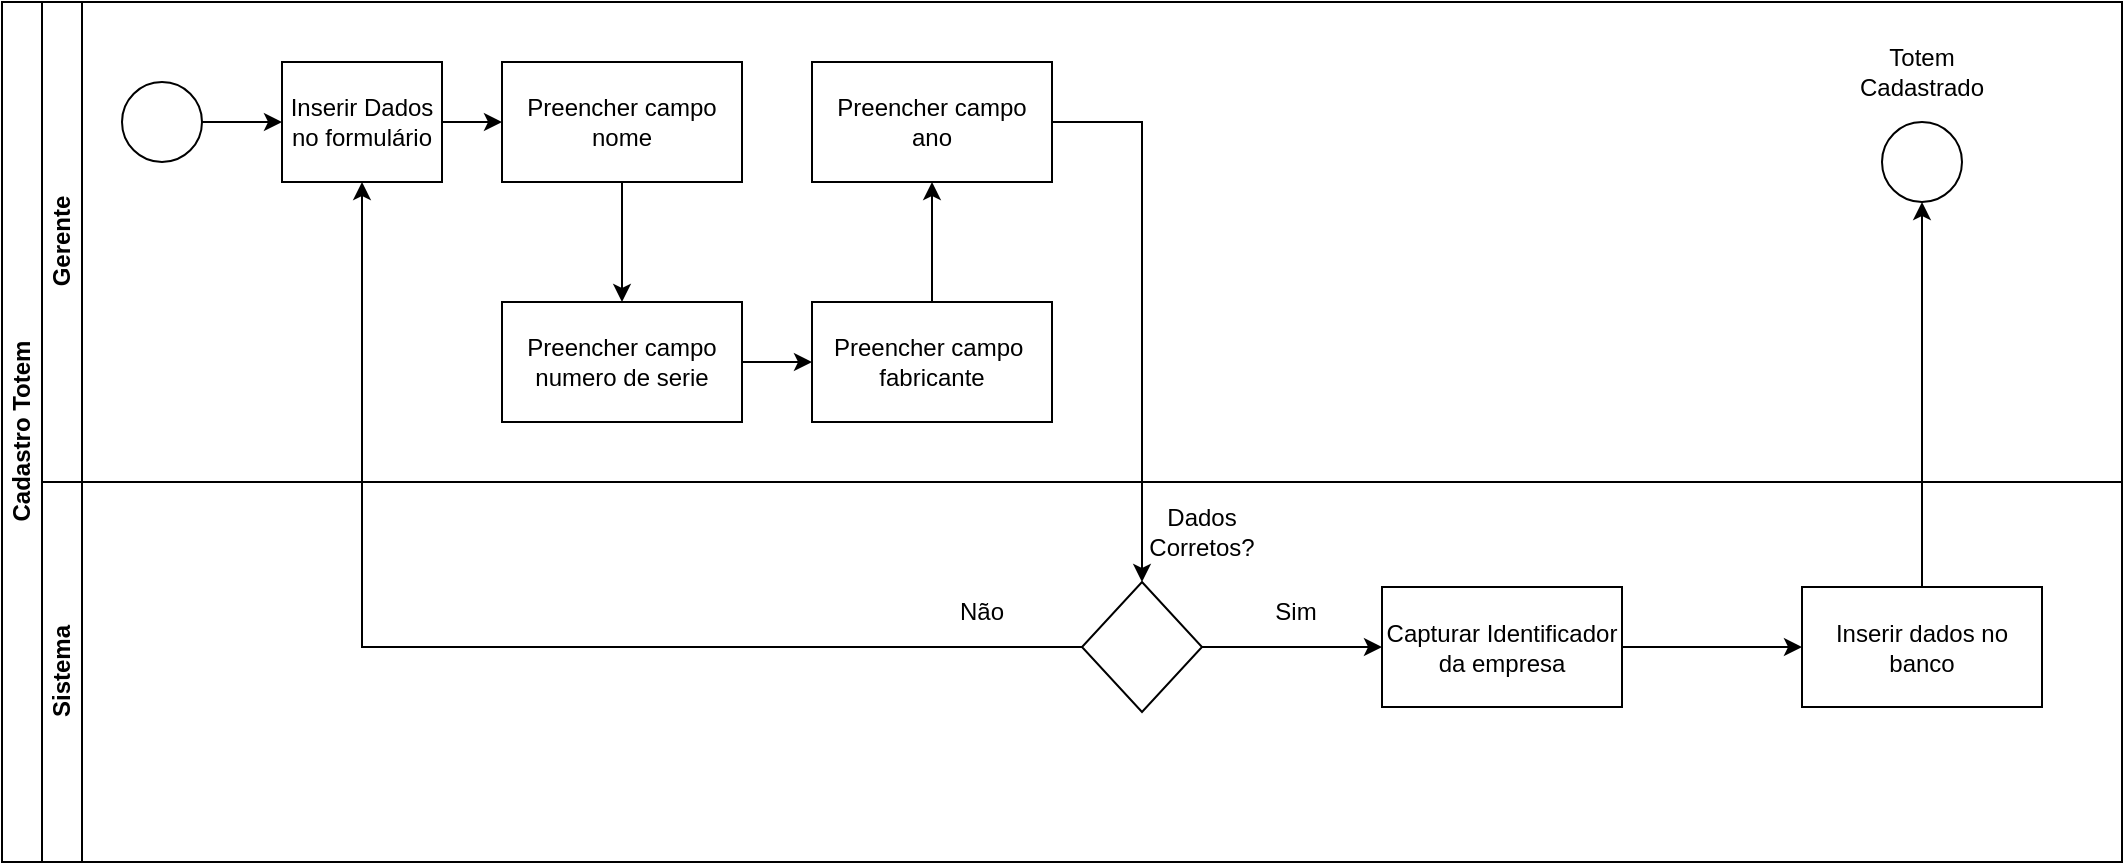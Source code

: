 <mxfile version="24.8.2">
  <diagram id="prtHgNgQTEPvFCAcTncT" name="Page-1">
    <mxGraphModel dx="1674" dy="756" grid="1" gridSize="10" guides="1" tooltips="1" connect="1" arrows="1" fold="1" page="1" pageScale="1" pageWidth="827" pageHeight="1169" math="0" shadow="0">
      <root>
        <mxCell id="0" />
        <mxCell id="1" parent="0" />
        <mxCell id="dNxyNK7c78bLwvsdeMH5-19" value="Cadastro Totem" style="swimlane;html=1;childLayout=stackLayout;resizeParent=1;resizeParentMax=0;horizontal=0;startSize=20;horizontalStack=0;" parent="1" vertex="1">
          <mxGeometry x="150" y="120" width="1060" height="430" as="geometry" />
        </mxCell>
        <mxCell id="dNxyNK7c78bLwvsdeMH5-20" value="Gerente" style="swimlane;html=1;startSize=20;horizontal=0;" parent="dNxyNK7c78bLwvsdeMH5-19" vertex="1">
          <mxGeometry x="20" width="1040" height="240" as="geometry" />
        </mxCell>
        <mxCell id="dNxyNK7c78bLwvsdeMH5-25" value="" style="edgeStyle=orthogonalEdgeStyle;rounded=0;orthogonalLoop=1;jettySize=auto;html=1;" parent="dNxyNK7c78bLwvsdeMH5-20" source="dNxyNK7c78bLwvsdeMH5-23" target="dNxyNK7c78bLwvsdeMH5-24" edge="1">
          <mxGeometry relative="1" as="geometry" />
        </mxCell>
        <mxCell id="dNxyNK7c78bLwvsdeMH5-23" value="" style="ellipse;whiteSpace=wrap;html=1;" parent="dNxyNK7c78bLwvsdeMH5-20" vertex="1">
          <mxGeometry x="40" y="40" width="40" height="40" as="geometry" />
        </mxCell>
        <mxCell id="DlVMdCPpKucPB9Raj7Xq-19" value="" style="edgeStyle=orthogonalEdgeStyle;rounded=0;orthogonalLoop=1;jettySize=auto;html=1;" parent="dNxyNK7c78bLwvsdeMH5-20" source="dNxyNK7c78bLwvsdeMH5-24" target="DlVMdCPpKucPB9Raj7Xq-18" edge="1">
          <mxGeometry relative="1" as="geometry" />
        </mxCell>
        <mxCell id="dNxyNK7c78bLwvsdeMH5-24" value="Inserir Dados no formulário" style="rounded=0;whiteSpace=wrap;html=1;fontFamily=Helvetica;fontSize=12;fontColor=#000000;align=center;" parent="dNxyNK7c78bLwvsdeMH5-20" vertex="1">
          <mxGeometry x="120" y="30" width="80" height="60" as="geometry" />
        </mxCell>
        <mxCell id="dNxyNK7c78bLwvsdeMH5-32" value="" style="ellipse;whiteSpace=wrap;html=1;" parent="dNxyNK7c78bLwvsdeMH5-20" vertex="1">
          <mxGeometry x="920" y="60" width="40" height="40" as="geometry" />
        </mxCell>
        <mxCell id="DlVMdCPpKucPB9Raj7Xq-21" value="" style="edgeStyle=orthogonalEdgeStyle;rounded=0;orthogonalLoop=1;jettySize=auto;html=1;" parent="dNxyNK7c78bLwvsdeMH5-20" source="DlVMdCPpKucPB9Raj7Xq-18" target="DlVMdCPpKucPB9Raj7Xq-20" edge="1">
          <mxGeometry relative="1" as="geometry" />
        </mxCell>
        <mxCell id="DlVMdCPpKucPB9Raj7Xq-18" value="Preencher campo nome" style="whiteSpace=wrap;html=1;fontColor=#000000;rounded=0;" parent="dNxyNK7c78bLwvsdeMH5-20" vertex="1">
          <mxGeometry x="230" y="30" width="120" height="60" as="geometry" />
        </mxCell>
        <mxCell id="DlVMdCPpKucPB9Raj7Xq-23" value="" style="edgeStyle=orthogonalEdgeStyle;rounded=0;orthogonalLoop=1;jettySize=auto;html=1;" parent="dNxyNK7c78bLwvsdeMH5-20" source="DlVMdCPpKucPB9Raj7Xq-20" target="DlVMdCPpKucPB9Raj7Xq-22" edge="1">
          <mxGeometry relative="1" as="geometry" />
        </mxCell>
        <mxCell id="DlVMdCPpKucPB9Raj7Xq-20" value="Preencher campo&lt;div&gt;numero de serie&lt;/div&gt;" style="whiteSpace=wrap;html=1;fontColor=#000000;rounded=0;" parent="dNxyNK7c78bLwvsdeMH5-20" vertex="1">
          <mxGeometry x="230" y="150" width="120" height="60" as="geometry" />
        </mxCell>
        <mxCell id="DlVMdCPpKucPB9Raj7Xq-25" value="" style="edgeStyle=orthogonalEdgeStyle;rounded=0;orthogonalLoop=1;jettySize=auto;html=1;" parent="dNxyNK7c78bLwvsdeMH5-20" source="DlVMdCPpKucPB9Raj7Xq-22" target="DlVMdCPpKucPB9Raj7Xq-24" edge="1">
          <mxGeometry relative="1" as="geometry" />
        </mxCell>
        <mxCell id="DlVMdCPpKucPB9Raj7Xq-22" value="Preencher campo&amp;nbsp;&lt;div&gt;fabricante&lt;/div&gt;" style="whiteSpace=wrap;html=1;fontColor=#000000;rounded=0;" parent="dNxyNK7c78bLwvsdeMH5-20" vertex="1">
          <mxGeometry x="385" y="150" width="120" height="60" as="geometry" />
        </mxCell>
        <mxCell id="DlVMdCPpKucPB9Raj7Xq-24" value="Preencher campo&lt;div&gt;ano&lt;/div&gt;" style="whiteSpace=wrap;html=1;fontColor=#000000;rounded=0;" parent="dNxyNK7c78bLwvsdeMH5-20" vertex="1">
          <mxGeometry x="385" y="30" width="120" height="60" as="geometry" />
        </mxCell>
        <mxCell id="3xthfw8bJNnrgN44BiQL-1" value="Totem Cadastrado" style="text;html=1;align=center;verticalAlign=middle;whiteSpace=wrap;rounded=0;" vertex="1" parent="dNxyNK7c78bLwvsdeMH5-20">
          <mxGeometry x="910" y="20" width="60" height="30" as="geometry" />
        </mxCell>
        <mxCell id="DlVMdCPpKucPB9Raj7Xq-34" style="edgeStyle=orthogonalEdgeStyle;rounded=0;orthogonalLoop=1;jettySize=auto;html=1;exitX=1;exitY=0.5;exitDx=0;exitDy=0;entryX=0.5;entryY=0;entryDx=0;entryDy=0;" parent="dNxyNK7c78bLwvsdeMH5-19" source="DlVMdCPpKucPB9Raj7Xq-24" target="DlVMdCPpKucPB9Raj7Xq-28" edge="1">
          <mxGeometry relative="1" as="geometry" />
        </mxCell>
        <mxCell id="DlVMdCPpKucPB9Raj7Xq-37" style="edgeStyle=orthogonalEdgeStyle;rounded=0;orthogonalLoop=1;jettySize=auto;html=1;exitX=0;exitY=0.5;exitDx=0;exitDy=0;entryX=0.5;entryY=1;entryDx=0;entryDy=0;" parent="dNxyNK7c78bLwvsdeMH5-19" source="DlVMdCPpKucPB9Raj7Xq-28" target="dNxyNK7c78bLwvsdeMH5-24" edge="1">
          <mxGeometry relative="1" as="geometry" />
        </mxCell>
        <mxCell id="dNxyNK7c78bLwvsdeMH5-21" value="Sistema" style="swimlane;html=1;startSize=20;horizontal=0;" parent="dNxyNK7c78bLwvsdeMH5-19" vertex="1">
          <mxGeometry x="20" y="240" width="1040" height="190" as="geometry" />
        </mxCell>
        <mxCell id="DlVMdCPpKucPB9Raj7Xq-32" value="" style="edgeStyle=orthogonalEdgeStyle;rounded=0;orthogonalLoop=1;jettySize=auto;html=1;" parent="dNxyNK7c78bLwvsdeMH5-21" source="DlVMdCPpKucPB9Raj7Xq-28" target="DlVMdCPpKucPB9Raj7Xq-31" edge="1">
          <mxGeometry relative="1" as="geometry" />
        </mxCell>
        <mxCell id="DlVMdCPpKucPB9Raj7Xq-28" value="" style="rhombus;whiteSpace=wrap;html=1;fontColor=#000000;rounded=0;" parent="dNxyNK7c78bLwvsdeMH5-21" vertex="1">
          <mxGeometry x="520" y="50" width="60" height="65" as="geometry" />
        </mxCell>
        <mxCell id="DlVMdCPpKucPB9Raj7Xq-30" value="Dados Corretos?" style="text;html=1;align=center;verticalAlign=middle;whiteSpace=wrap;rounded=0;" parent="dNxyNK7c78bLwvsdeMH5-21" vertex="1">
          <mxGeometry x="550" y="10" width="60" height="30" as="geometry" />
        </mxCell>
        <mxCell id="DlVMdCPpKucPB9Raj7Xq-39" value="" style="edgeStyle=orthogonalEdgeStyle;rounded=0;orthogonalLoop=1;jettySize=auto;html=1;" parent="dNxyNK7c78bLwvsdeMH5-21" source="DlVMdCPpKucPB9Raj7Xq-31" target="DlVMdCPpKucPB9Raj7Xq-38" edge="1">
          <mxGeometry relative="1" as="geometry" />
        </mxCell>
        <mxCell id="DlVMdCPpKucPB9Raj7Xq-31" value="Capturar Identificador da empresa" style="whiteSpace=wrap;html=1;fontColor=#000000;rounded=0;" parent="dNxyNK7c78bLwvsdeMH5-21" vertex="1">
          <mxGeometry x="670" y="52.5" width="120" height="60" as="geometry" />
        </mxCell>
        <mxCell id="DlVMdCPpKucPB9Raj7Xq-35" value="Sim" style="text;html=1;align=center;verticalAlign=middle;whiteSpace=wrap;rounded=0;" parent="dNxyNK7c78bLwvsdeMH5-21" vertex="1">
          <mxGeometry x="597" y="50" width="60" height="30" as="geometry" />
        </mxCell>
        <mxCell id="DlVMdCPpKucPB9Raj7Xq-36" value="Não" style="text;html=1;align=center;verticalAlign=middle;whiteSpace=wrap;rounded=0;" parent="dNxyNK7c78bLwvsdeMH5-21" vertex="1">
          <mxGeometry x="440" y="50" width="60" height="30" as="geometry" />
        </mxCell>
        <mxCell id="DlVMdCPpKucPB9Raj7Xq-38" value="Inserir dados no banco" style="whiteSpace=wrap;html=1;fontColor=#000000;rounded=0;" parent="dNxyNK7c78bLwvsdeMH5-21" vertex="1">
          <mxGeometry x="880" y="52.5" width="120" height="60" as="geometry" />
        </mxCell>
        <mxCell id="DlVMdCPpKucPB9Raj7Xq-40" style="edgeStyle=orthogonalEdgeStyle;rounded=0;orthogonalLoop=1;jettySize=auto;html=1;exitX=0.5;exitY=0;exitDx=0;exitDy=0;entryX=0.5;entryY=1;entryDx=0;entryDy=0;" parent="dNxyNK7c78bLwvsdeMH5-19" source="DlVMdCPpKucPB9Raj7Xq-38" target="dNxyNK7c78bLwvsdeMH5-32" edge="1">
          <mxGeometry relative="1" as="geometry" />
        </mxCell>
      </root>
    </mxGraphModel>
  </diagram>
</mxfile>
